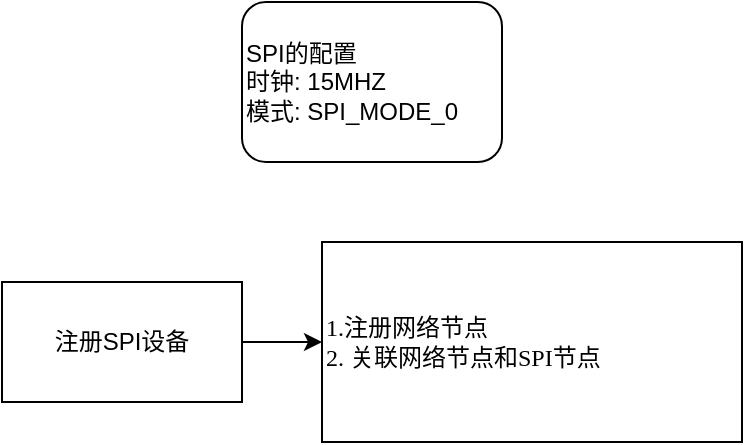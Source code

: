 <mxfile version="21.1.2" type="github">
  <diagram name="第 1 页" id="v4MzIW0OC9OzDbAx6UIw">
    <mxGraphModel dx="1050" dy="1794" grid="1" gridSize="10" guides="1" tooltips="1" connect="1" arrows="1" fold="1" page="1" pageScale="1" pageWidth="827" pageHeight="1169" math="0" shadow="0">
      <root>
        <mxCell id="0" />
        <mxCell id="1" parent="0" />
        <mxCell id="lxQ64VjgU-RyWVavI4Wj-2" style="edgeStyle=orthogonalEdgeStyle;rounded=0;orthogonalLoop=1;jettySize=auto;html=1;exitX=1;exitY=0.5;exitDx=0;exitDy=0;entryX=0;entryY=0.5;entryDx=0;entryDy=0;" edge="1" parent="1" source="Z7ZPwanggYLaX_cD4WW2-1" target="lxQ64VjgU-RyWVavI4Wj-1">
          <mxGeometry relative="1" as="geometry" />
        </mxCell>
        <mxCell id="Z7ZPwanggYLaX_cD4WW2-1" value="注册SPI设备" style="rounded=0;whiteSpace=wrap;html=1;" parent="1" vertex="1">
          <mxGeometry x="90" y="110" width="120" height="60" as="geometry" />
        </mxCell>
        <mxCell id="lxQ64VjgU-RyWVavI4Wj-1" value="1.注册网络节点&lt;br&gt;2. 关联网络节点和SPI节点&lt;br&gt;" style="rounded=0;whiteSpace=wrap;html=1;align=left;fontFamily=Tahoma;" vertex="1" parent="1">
          <mxGeometry x="250" y="90" width="210" height="100" as="geometry" />
        </mxCell>
        <mxCell id="lxQ64VjgU-RyWVavI4Wj-3" value="SPI的配置&lt;br&gt;时钟: 15MHZ&lt;br&gt;模式: SPI_MODE_0" style="rounded=1;whiteSpace=wrap;html=1;align=left;" vertex="1" parent="1">
          <mxGeometry x="210" y="-30" width="130" height="80" as="geometry" />
        </mxCell>
      </root>
    </mxGraphModel>
  </diagram>
</mxfile>
